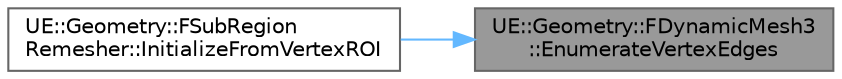 digraph "UE::Geometry::FDynamicMesh3::EnumerateVertexEdges"
{
 // INTERACTIVE_SVG=YES
 // LATEX_PDF_SIZE
  bgcolor="transparent";
  edge [fontname=Helvetica,fontsize=10,labelfontname=Helvetica,labelfontsize=10];
  node [fontname=Helvetica,fontsize=10,shape=box,height=0.2,width=0.4];
  rankdir="RL";
  Node1 [id="Node000001",label="UE::Geometry::FDynamicMesh3\l::EnumerateVertexEdges",height=0.2,width=0.4,color="gray40", fillcolor="grey60", style="filled", fontcolor="black",tooltip="Call EdgeFunc for each one-ring edge of a vertex."];
  Node1 -> Node2 [id="edge1_Node000001_Node000002",dir="back",color="steelblue1",style="solid",tooltip=" "];
  Node2 [id="Node000002",label="UE::Geometry::FSubRegion\lRemesher::InitializeFromVertexROI",height=0.2,width=0.4,color="grey40", fillcolor="white", style="filled",URL="$d8/d3f/classUE_1_1Geometry_1_1FSubRegionRemesher.html#a552ffd6c80d00a008b9d0fdeb388d4be",tooltip="Initialize edge-subregion ROI from the VertexROI member that has been externally initialized."];
}

